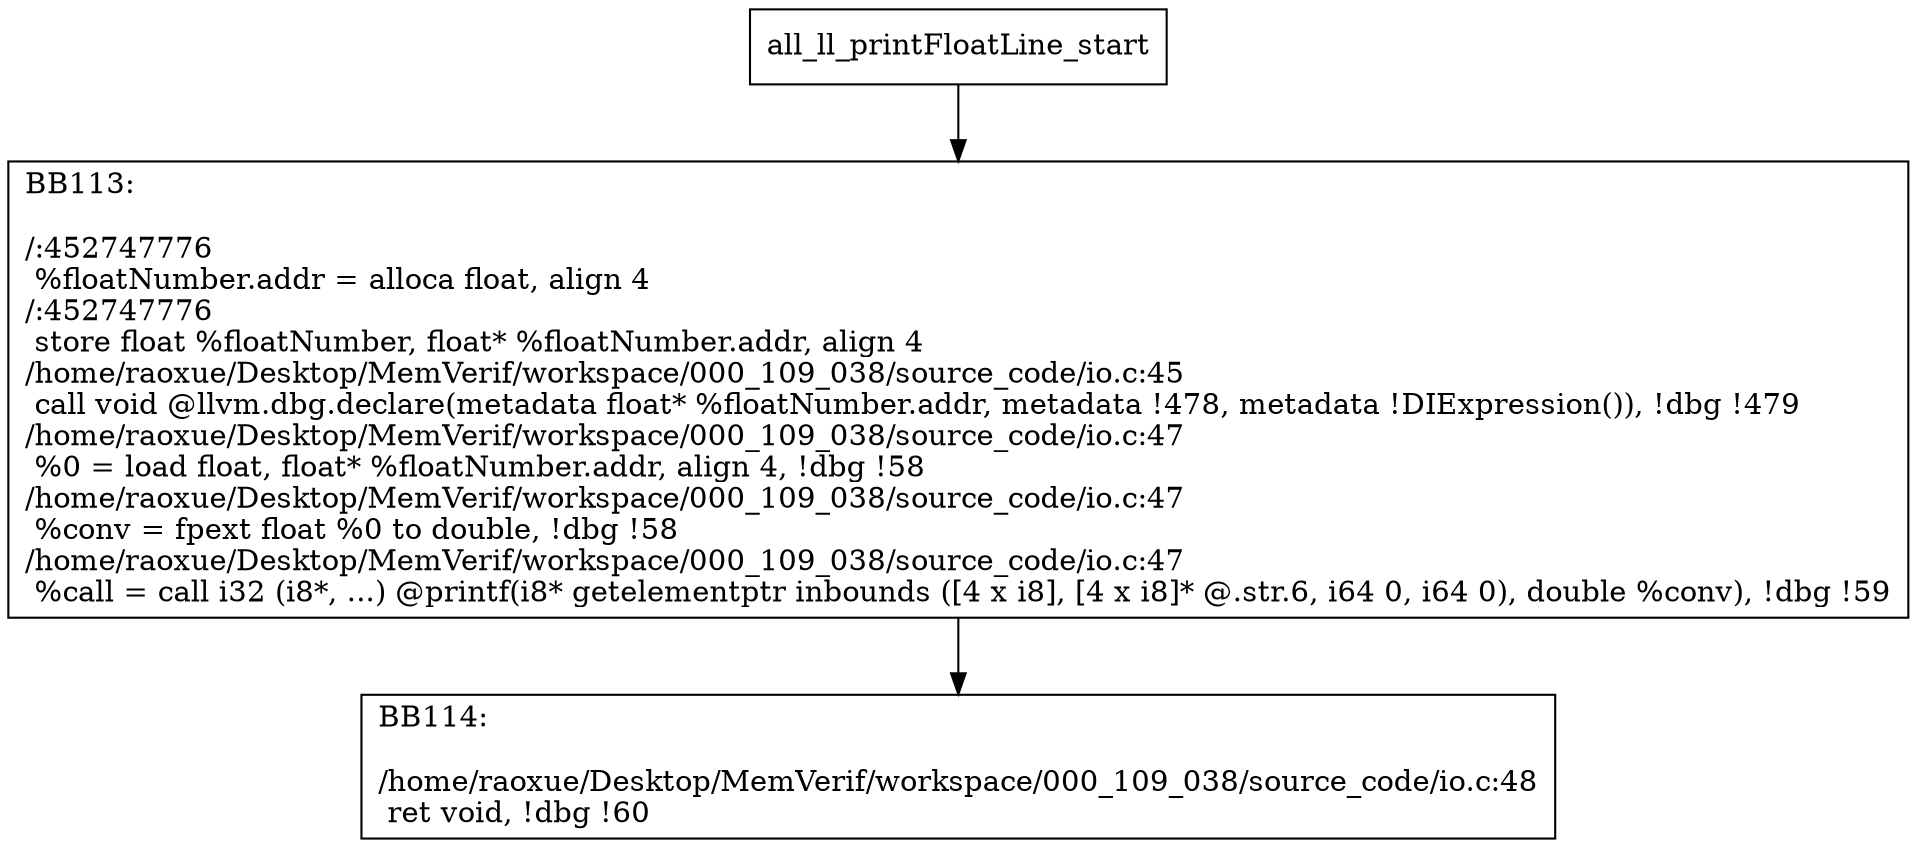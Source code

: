 digraph "CFG for'all_ll_printFloatLine' function" {
	BBall_ll_printFloatLine_start[shape=record,label="{all_ll_printFloatLine_start}"];
	BBall_ll_printFloatLine_start-> all_ll_printFloatLineBB113;
	all_ll_printFloatLineBB113 [shape=record, label="{BB113:\l\l/:452747776\l
  %floatNumber.addr = alloca float, align 4\l
/:452747776\l
  store float %floatNumber, float* %floatNumber.addr, align 4\l
/home/raoxue/Desktop/MemVerif/workspace/000_109_038/source_code/io.c:45\l
  call void @llvm.dbg.declare(metadata float* %floatNumber.addr, metadata !478, metadata !DIExpression()), !dbg !479\l
/home/raoxue/Desktop/MemVerif/workspace/000_109_038/source_code/io.c:47\l
  %0 = load float, float* %floatNumber.addr, align 4, !dbg !58\l
/home/raoxue/Desktop/MemVerif/workspace/000_109_038/source_code/io.c:47\l
  %conv = fpext float %0 to double, !dbg !58\l
/home/raoxue/Desktop/MemVerif/workspace/000_109_038/source_code/io.c:47\l
  %call = call i32 (i8*, ...) @printf(i8* getelementptr inbounds ([4 x i8], [4 x i8]* @.str.6, i64 0, i64 0), double %conv), !dbg !59\l
}"];
	all_ll_printFloatLineBB113-> all_ll_printFloatLineBB114;
	all_ll_printFloatLineBB114 [shape=record, label="{BB114:\l\l/home/raoxue/Desktop/MemVerif/workspace/000_109_038/source_code/io.c:48\l
  ret void, !dbg !60\l
}"];
}
